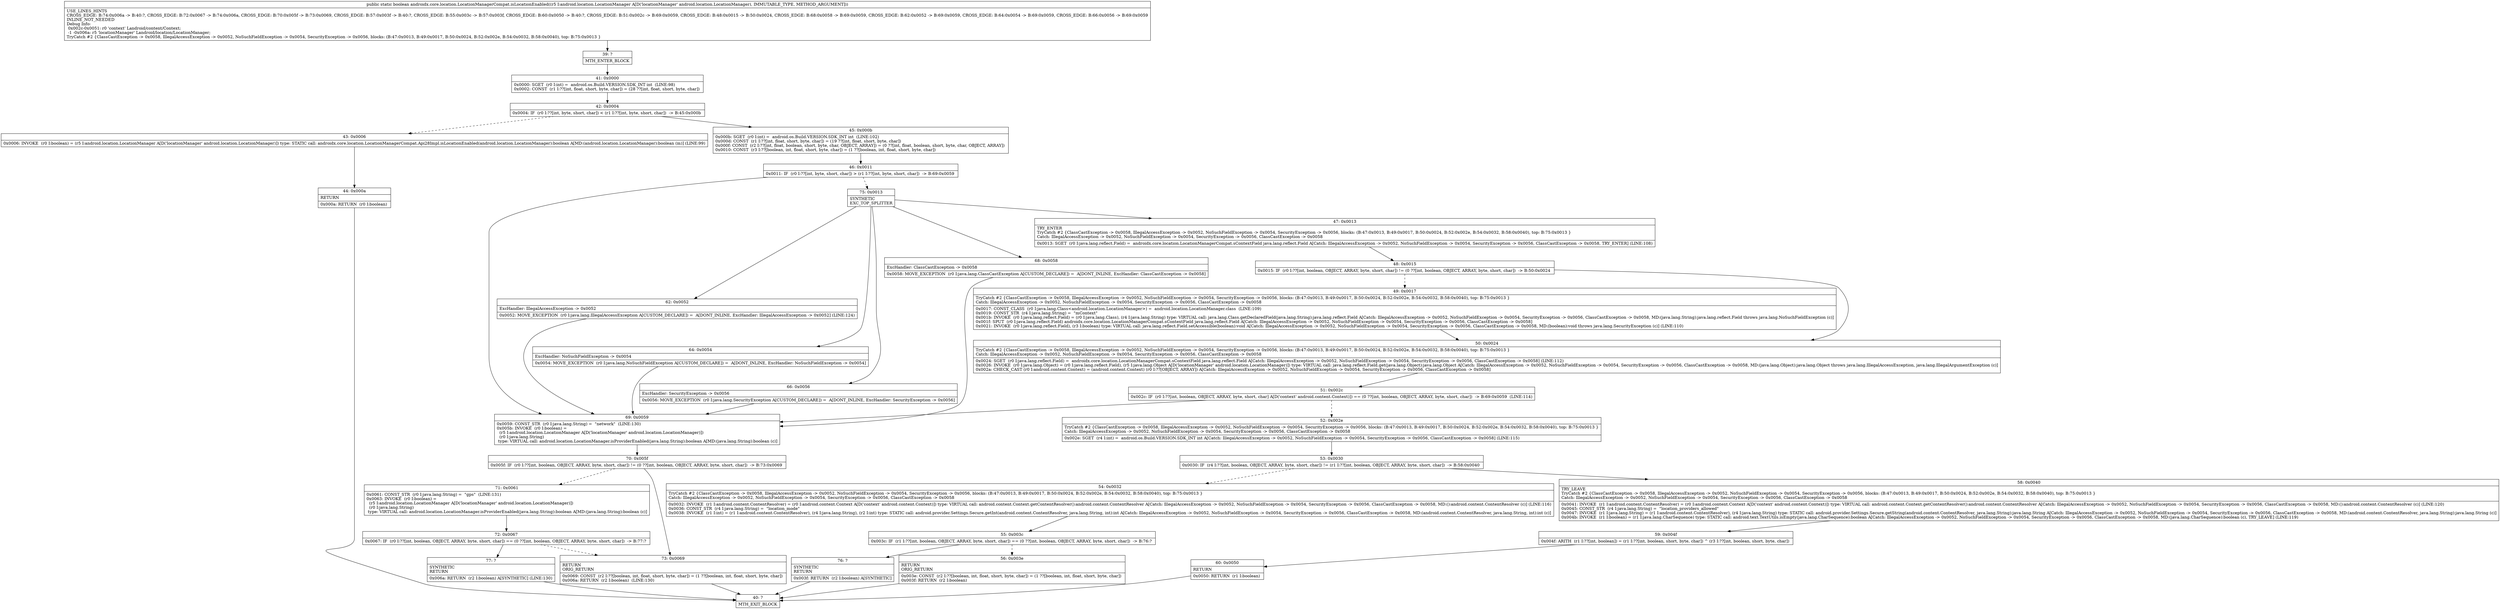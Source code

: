 digraph "CFG forandroidx.core.location.LocationManagerCompat.isLocationEnabled(Landroid\/location\/LocationManager;)Z" {
Node_39 [shape=record,label="{39\:\ ?|MTH_ENTER_BLOCK\l}"];
Node_41 [shape=record,label="{41\:\ 0x0000|0x0000: SGET  (r0 I:int) =  android.os.Build.VERSION.SDK_INT int  (LINE:98)\l0x0002: CONST  (r1 I:??[int, float, short, byte, char]) = (28 ??[int, float, short, byte, char]) \l}"];
Node_42 [shape=record,label="{42\:\ 0x0004|0x0004: IF  (r0 I:??[int, byte, short, char]) \< (r1 I:??[int, byte, short, char])  \-\> B:45:0x000b \l}"];
Node_43 [shape=record,label="{43\:\ 0x0006|0x0006: INVOKE  (r0 I:boolean) = (r5 I:android.location.LocationManager A[D('locationManager' android.location.LocationManager)]) type: STATIC call: androidx.core.location.LocationManagerCompat.Api28Impl.isLocationEnabled(android.location.LocationManager):boolean A[MD:(android.location.LocationManager):boolean (m)] (LINE:99)\l}"];
Node_44 [shape=record,label="{44\:\ 0x000a|RETURN\l|0x000a: RETURN  (r0 I:boolean) \l}"];
Node_40 [shape=record,label="{40\:\ ?|MTH_EXIT_BLOCK\l}"];
Node_45 [shape=record,label="{45\:\ 0x000b|0x000b: SGET  (r0 I:int) =  android.os.Build.VERSION.SDK_INT int  (LINE:102)\l0x000d: CONST  (r1 I:??[int, float, short, byte, char]) = (19 ??[int, float, short, byte, char]) \l0x000f: CONST  (r2 I:??[int, float, boolean, short, byte, char, OBJECT, ARRAY]) = (0 ??[int, float, boolean, short, byte, char, OBJECT, ARRAY]) \l0x0010: CONST  (r3 I:??[boolean, int, float, short, byte, char]) = (1 ??[boolean, int, float, short, byte, char]) \l}"];
Node_46 [shape=record,label="{46\:\ 0x0011|0x0011: IF  (r0 I:??[int, byte, short, char]) \> (r1 I:??[int, byte, short, char])  \-\> B:69:0x0059 \l}"];
Node_69 [shape=record,label="{69\:\ 0x0059|0x0059: CONST_STR  (r0 I:java.lang.String) =  \"network\"  (LINE:130)\l0x005b: INVOKE  (r0 I:boolean) = \l  (r5 I:android.location.LocationManager A[D('locationManager' android.location.LocationManager)])\l  (r0 I:java.lang.String)\l type: VIRTUAL call: android.location.LocationManager.isProviderEnabled(java.lang.String):boolean A[MD:(java.lang.String):boolean (c)]\l}"];
Node_70 [shape=record,label="{70\:\ 0x005f|0x005f: IF  (r0 I:??[int, boolean, OBJECT, ARRAY, byte, short, char]) != (0 ??[int, boolean, OBJECT, ARRAY, byte, short, char])  \-\> B:73:0x0069 \l}"];
Node_71 [shape=record,label="{71\:\ 0x0061|0x0061: CONST_STR  (r0 I:java.lang.String) =  \"gps\"  (LINE:131)\l0x0063: INVOKE  (r0 I:boolean) = \l  (r5 I:android.location.LocationManager A[D('locationManager' android.location.LocationManager)])\l  (r0 I:java.lang.String)\l type: VIRTUAL call: android.location.LocationManager.isProviderEnabled(java.lang.String):boolean A[MD:(java.lang.String):boolean (c)]\l}"];
Node_72 [shape=record,label="{72\:\ 0x0067|0x0067: IF  (r0 I:??[int, boolean, OBJECT, ARRAY, byte, short, char]) == (0 ??[int, boolean, OBJECT, ARRAY, byte, short, char])  \-\> B:77:? \l}"];
Node_77 [shape=record,label="{77\:\ ?|SYNTHETIC\lRETURN\l|0x006a: RETURN  (r2 I:boolean) A[SYNTHETIC] (LINE:130)\l}"];
Node_73 [shape=record,label="{73\:\ 0x0069|RETURN\lORIG_RETURN\l|0x0069: CONST  (r2 I:??[boolean, int, float, short, byte, char]) = (1 ??[boolean, int, float, short, byte, char]) \l0x006a: RETURN  (r2 I:boolean)  (LINE:130)\l}"];
Node_75 [shape=record,label="{75\:\ 0x0013|SYNTHETIC\lEXC_TOP_SPLITTER\l}"];
Node_47 [shape=record,label="{47\:\ 0x0013|TRY_ENTER\lTryCatch #2 \{ClassCastException \-\> 0x0058, IllegalAccessException \-\> 0x0052, NoSuchFieldException \-\> 0x0054, SecurityException \-\> 0x0056, blocks: (B:47:0x0013, B:49:0x0017, B:50:0x0024, B:52:0x002e, B:54:0x0032, B:58:0x0040), top: B:75:0x0013 \}\lCatch: IllegalAccessException \-\> 0x0052, NoSuchFieldException \-\> 0x0054, SecurityException \-\> 0x0056, ClassCastException \-\> 0x0058\l|0x0013: SGET  (r0 I:java.lang.reflect.Field) =  androidx.core.location.LocationManagerCompat.sContextField java.lang.reflect.Field A[Catch: IllegalAccessException \-\> 0x0052, NoSuchFieldException \-\> 0x0054, SecurityException \-\> 0x0056, ClassCastException \-\> 0x0058, TRY_ENTER] (LINE:108)\l}"];
Node_48 [shape=record,label="{48\:\ 0x0015|0x0015: IF  (r0 I:??[int, boolean, OBJECT, ARRAY, byte, short, char]) != (0 ??[int, boolean, OBJECT, ARRAY, byte, short, char])  \-\> B:50:0x0024 \l}"];
Node_49 [shape=record,label="{49\:\ 0x0017|TryCatch #2 \{ClassCastException \-\> 0x0058, IllegalAccessException \-\> 0x0052, NoSuchFieldException \-\> 0x0054, SecurityException \-\> 0x0056, blocks: (B:47:0x0013, B:49:0x0017, B:50:0x0024, B:52:0x002e, B:54:0x0032, B:58:0x0040), top: B:75:0x0013 \}\lCatch: IllegalAccessException \-\> 0x0052, NoSuchFieldException \-\> 0x0054, SecurityException \-\> 0x0056, ClassCastException \-\> 0x0058\l|0x0017: CONST_CLASS  (r0 I:java.lang.Class\<android.location.LocationManager\>) =  android.location.LocationManager.class  (LINE:109)\l0x0019: CONST_STR  (r4 I:java.lang.String) =  \"mContext\" \l0x001b: INVOKE  (r0 I:java.lang.reflect.Field) = (r0 I:java.lang.Class), (r4 I:java.lang.String) type: VIRTUAL call: java.lang.Class.getDeclaredField(java.lang.String):java.lang.reflect.Field A[Catch: IllegalAccessException \-\> 0x0052, NoSuchFieldException \-\> 0x0054, SecurityException \-\> 0x0056, ClassCastException \-\> 0x0058, MD:(java.lang.String):java.lang.reflect.Field throws java.lang.NoSuchFieldException (c)]\l0x001f: SPUT  (r0 I:java.lang.reflect.Field) androidx.core.location.LocationManagerCompat.sContextField java.lang.reflect.Field A[Catch: IllegalAccessException \-\> 0x0052, NoSuchFieldException \-\> 0x0054, SecurityException \-\> 0x0056, ClassCastException \-\> 0x0058]\l0x0021: INVOKE  (r0 I:java.lang.reflect.Field), (r3 I:boolean) type: VIRTUAL call: java.lang.reflect.Field.setAccessible(boolean):void A[Catch: IllegalAccessException \-\> 0x0052, NoSuchFieldException \-\> 0x0054, SecurityException \-\> 0x0056, ClassCastException \-\> 0x0058, MD:(boolean):void throws java.lang.SecurityException (c)] (LINE:110)\l}"];
Node_50 [shape=record,label="{50\:\ 0x0024|TryCatch #2 \{ClassCastException \-\> 0x0058, IllegalAccessException \-\> 0x0052, NoSuchFieldException \-\> 0x0054, SecurityException \-\> 0x0056, blocks: (B:47:0x0013, B:49:0x0017, B:50:0x0024, B:52:0x002e, B:54:0x0032, B:58:0x0040), top: B:75:0x0013 \}\lCatch: IllegalAccessException \-\> 0x0052, NoSuchFieldException \-\> 0x0054, SecurityException \-\> 0x0056, ClassCastException \-\> 0x0058\l|0x0024: SGET  (r0 I:java.lang.reflect.Field) =  androidx.core.location.LocationManagerCompat.sContextField java.lang.reflect.Field A[Catch: IllegalAccessException \-\> 0x0052, NoSuchFieldException \-\> 0x0054, SecurityException \-\> 0x0056, ClassCastException \-\> 0x0058] (LINE:112)\l0x0026: INVOKE  (r0 I:java.lang.Object) = (r0 I:java.lang.reflect.Field), (r5 I:java.lang.Object A[D('locationManager' android.location.LocationManager)]) type: VIRTUAL call: java.lang.reflect.Field.get(java.lang.Object):java.lang.Object A[Catch: IllegalAccessException \-\> 0x0052, NoSuchFieldException \-\> 0x0054, SecurityException \-\> 0x0056, ClassCastException \-\> 0x0058, MD:(java.lang.Object):java.lang.Object throws java.lang.IllegalAccessException, java.lang.IllegalArgumentException (c)]\l0x002a: CHECK_CAST (r0 I:android.content.Context) = (android.content.Context) (r0 I:??[OBJECT, ARRAY]) A[Catch: IllegalAccessException \-\> 0x0052, NoSuchFieldException \-\> 0x0054, SecurityException \-\> 0x0056, ClassCastException \-\> 0x0058]\l}"];
Node_51 [shape=record,label="{51\:\ 0x002c|0x002c: IF  (r0 I:??[int, boolean, OBJECT, ARRAY, byte, short, char] A[D('context' android.content.Context)]) == (0 ??[int, boolean, OBJECT, ARRAY, byte, short, char])  \-\> B:69:0x0059  (LINE:114)\l}"];
Node_52 [shape=record,label="{52\:\ 0x002e|TryCatch #2 \{ClassCastException \-\> 0x0058, IllegalAccessException \-\> 0x0052, NoSuchFieldException \-\> 0x0054, SecurityException \-\> 0x0056, blocks: (B:47:0x0013, B:49:0x0017, B:50:0x0024, B:52:0x002e, B:54:0x0032, B:58:0x0040), top: B:75:0x0013 \}\lCatch: IllegalAccessException \-\> 0x0052, NoSuchFieldException \-\> 0x0054, SecurityException \-\> 0x0056, ClassCastException \-\> 0x0058\l|0x002e: SGET  (r4 I:int) =  android.os.Build.VERSION.SDK_INT int A[Catch: IllegalAccessException \-\> 0x0052, NoSuchFieldException \-\> 0x0054, SecurityException \-\> 0x0056, ClassCastException \-\> 0x0058] (LINE:115)\l}"];
Node_53 [shape=record,label="{53\:\ 0x0030|0x0030: IF  (r4 I:??[int, boolean, OBJECT, ARRAY, byte, short, char]) != (r1 I:??[int, boolean, OBJECT, ARRAY, byte, short, char])  \-\> B:58:0x0040 \l}"];
Node_54 [shape=record,label="{54\:\ 0x0032|TryCatch #2 \{ClassCastException \-\> 0x0058, IllegalAccessException \-\> 0x0052, NoSuchFieldException \-\> 0x0054, SecurityException \-\> 0x0056, blocks: (B:47:0x0013, B:49:0x0017, B:50:0x0024, B:52:0x002e, B:54:0x0032, B:58:0x0040), top: B:75:0x0013 \}\lCatch: IllegalAccessException \-\> 0x0052, NoSuchFieldException \-\> 0x0054, SecurityException \-\> 0x0056, ClassCastException \-\> 0x0058\l|0x0032: INVOKE  (r1 I:android.content.ContentResolver) = (r0 I:android.content.Context A[D('context' android.content.Context)]) type: VIRTUAL call: android.content.Context.getContentResolver():android.content.ContentResolver A[Catch: IllegalAccessException \-\> 0x0052, NoSuchFieldException \-\> 0x0054, SecurityException \-\> 0x0056, ClassCastException \-\> 0x0058, MD:():android.content.ContentResolver (c)] (LINE:116)\l0x0036: CONST_STR  (r4 I:java.lang.String) =  \"location_mode\" \l0x0038: INVOKE  (r1 I:int) = (r1 I:android.content.ContentResolver), (r4 I:java.lang.String), (r2 I:int) type: STATIC call: android.provider.Settings.Secure.getInt(android.content.ContentResolver, java.lang.String, int):int A[Catch: IllegalAccessException \-\> 0x0052, NoSuchFieldException \-\> 0x0054, SecurityException \-\> 0x0056, ClassCastException \-\> 0x0058, MD:(android.content.ContentResolver, java.lang.String, int):int (c)]\l}"];
Node_55 [shape=record,label="{55\:\ 0x003c|0x003c: IF  (r1 I:??[int, boolean, OBJECT, ARRAY, byte, short, char]) == (0 ??[int, boolean, OBJECT, ARRAY, byte, short, char])  \-\> B:76:? \l}"];
Node_56 [shape=record,label="{56\:\ 0x003e|RETURN\lORIG_RETURN\l|0x003e: CONST  (r2 I:??[boolean, int, float, short, byte, char]) = (1 ??[boolean, int, float, short, byte, char]) \l0x003f: RETURN  (r2 I:boolean) \l}"];
Node_76 [shape=record,label="{76\:\ ?|SYNTHETIC\lRETURN\l|0x003f: RETURN  (r2 I:boolean) A[SYNTHETIC]\l}"];
Node_58 [shape=record,label="{58\:\ 0x0040|TRY_LEAVE\lTryCatch #2 \{ClassCastException \-\> 0x0058, IllegalAccessException \-\> 0x0052, NoSuchFieldException \-\> 0x0054, SecurityException \-\> 0x0056, blocks: (B:47:0x0013, B:49:0x0017, B:50:0x0024, B:52:0x002e, B:54:0x0032, B:58:0x0040), top: B:75:0x0013 \}\lCatch: IllegalAccessException \-\> 0x0052, NoSuchFieldException \-\> 0x0054, SecurityException \-\> 0x0056, ClassCastException \-\> 0x0058\l|0x0041: INVOKE  (r1 I:android.content.ContentResolver) = (r0 I:android.content.Context A[D('context' android.content.Context)]) type: VIRTUAL call: android.content.Context.getContentResolver():android.content.ContentResolver A[Catch: IllegalAccessException \-\> 0x0052, NoSuchFieldException \-\> 0x0054, SecurityException \-\> 0x0056, ClassCastException \-\> 0x0058, MD:():android.content.ContentResolver (c)] (LINE:120)\l0x0045: CONST_STR  (r4 I:java.lang.String) =  \"location_providers_allowed\" \l0x0047: INVOKE  (r1 I:java.lang.String) = (r1 I:android.content.ContentResolver), (r4 I:java.lang.String) type: STATIC call: android.provider.Settings.Secure.getString(android.content.ContentResolver, java.lang.String):java.lang.String A[Catch: IllegalAccessException \-\> 0x0052, NoSuchFieldException \-\> 0x0054, SecurityException \-\> 0x0056, ClassCastException \-\> 0x0058, MD:(android.content.ContentResolver, java.lang.String):java.lang.String (c)]\l0x004b: INVOKE  (r1 I:boolean) = (r1 I:java.lang.CharSequence) type: STATIC call: android.text.TextUtils.isEmpty(java.lang.CharSequence):boolean A[Catch: IllegalAccessException \-\> 0x0052, NoSuchFieldException \-\> 0x0054, SecurityException \-\> 0x0056, ClassCastException \-\> 0x0058, MD:(java.lang.CharSequence):boolean (c), TRY_LEAVE] (LINE:119)\l}"];
Node_59 [shape=record,label="{59\:\ 0x004f|0x004f: ARITH  (r1 I:??[int, boolean]) = (r1 I:??[int, boolean, short, byte, char]) ^ (r3 I:??[int, boolean, short, byte, char]) \l}"];
Node_60 [shape=record,label="{60\:\ 0x0050|RETURN\l|0x0050: RETURN  (r1 I:boolean) \l}"];
Node_68 [shape=record,label="{68\:\ 0x0058|ExcHandler: ClassCastException \-\> 0x0058\l|0x0058: MOVE_EXCEPTION  (r0 I:java.lang.ClassCastException A[CUSTOM_DECLARE]) =  A[DONT_INLINE, ExcHandler: ClassCastException \-\> 0x0058]\l}"];
Node_62 [shape=record,label="{62\:\ 0x0052|ExcHandler: IllegalAccessException \-\> 0x0052\l|0x0052: MOVE_EXCEPTION  (r0 I:java.lang.IllegalAccessException A[CUSTOM_DECLARE]) =  A[DONT_INLINE, ExcHandler: IllegalAccessException \-\> 0x0052] (LINE:124)\l}"];
Node_64 [shape=record,label="{64\:\ 0x0054|ExcHandler: NoSuchFieldException \-\> 0x0054\l|0x0054: MOVE_EXCEPTION  (r0 I:java.lang.NoSuchFieldException A[CUSTOM_DECLARE]) =  A[DONT_INLINE, ExcHandler: NoSuchFieldException \-\> 0x0054]\l}"];
Node_66 [shape=record,label="{66\:\ 0x0056|ExcHandler: SecurityException \-\> 0x0056\l|0x0056: MOVE_EXCEPTION  (r0 I:java.lang.SecurityException A[CUSTOM_DECLARE]) =  A[DONT_INLINE, ExcHandler: SecurityException \-\> 0x0056]\l}"];
MethodNode[shape=record,label="{public static boolean androidx.core.location.LocationManagerCompat.isLocationEnabled((r5 I:android.location.LocationManager A[D('locationManager' android.location.LocationManager), IMMUTABLE_TYPE, METHOD_ARGUMENT]))  | USE_LINES_HINTS\lCROSS_EDGE: B:74:0x006a \-\> B:40:?, CROSS_EDGE: B:72:0x0067 \-\> B:74:0x006a, CROSS_EDGE: B:70:0x005f \-\> B:73:0x0069, CROSS_EDGE: B:57:0x003f \-\> B:40:?, CROSS_EDGE: B:55:0x003c \-\> B:57:0x003f, CROSS_EDGE: B:60:0x0050 \-\> B:40:?, CROSS_EDGE: B:51:0x002c \-\> B:69:0x0059, CROSS_EDGE: B:48:0x0015 \-\> B:50:0x0024, CROSS_EDGE: B:68:0x0058 \-\> B:69:0x0059, CROSS_EDGE: B:62:0x0052 \-\> B:69:0x0059, CROSS_EDGE: B:64:0x0054 \-\> B:69:0x0059, CROSS_EDGE: B:66:0x0056 \-\> B:69:0x0059\lINLINE_NOT_NEEDED\lDebug Info:\l  0x002c\-0x0051: r0 'context' Landroid\/content\/Context;\l  \-1 \-0x006a: r5 'locationManager' Landroid\/location\/LocationManager;\lTryCatch #2 \{ClassCastException \-\> 0x0058, IllegalAccessException \-\> 0x0052, NoSuchFieldException \-\> 0x0054, SecurityException \-\> 0x0056, blocks: (B:47:0x0013, B:49:0x0017, B:50:0x0024, B:52:0x002e, B:54:0x0032, B:58:0x0040), top: B:75:0x0013 \}\l}"];
MethodNode -> Node_39;Node_39 -> Node_41;
Node_41 -> Node_42;
Node_42 -> Node_43[style=dashed];
Node_42 -> Node_45;
Node_43 -> Node_44;
Node_44 -> Node_40;
Node_45 -> Node_46;
Node_46 -> Node_69;
Node_46 -> Node_75[style=dashed];
Node_69 -> Node_70;
Node_70 -> Node_71[style=dashed];
Node_70 -> Node_73;
Node_71 -> Node_72;
Node_72 -> Node_73[style=dashed];
Node_72 -> Node_77;
Node_77 -> Node_40;
Node_73 -> Node_40;
Node_75 -> Node_47;
Node_75 -> Node_68;
Node_75 -> Node_62;
Node_75 -> Node_64;
Node_75 -> Node_66;
Node_47 -> Node_48;
Node_48 -> Node_49[style=dashed];
Node_48 -> Node_50;
Node_49 -> Node_50;
Node_50 -> Node_51;
Node_51 -> Node_52[style=dashed];
Node_51 -> Node_69;
Node_52 -> Node_53;
Node_53 -> Node_54[style=dashed];
Node_53 -> Node_58;
Node_54 -> Node_55;
Node_55 -> Node_56[style=dashed];
Node_55 -> Node_76;
Node_56 -> Node_40;
Node_76 -> Node_40;
Node_58 -> Node_59;
Node_59 -> Node_60;
Node_60 -> Node_40;
Node_68 -> Node_69;
Node_62 -> Node_69;
Node_64 -> Node_69;
Node_66 -> Node_69;
}

